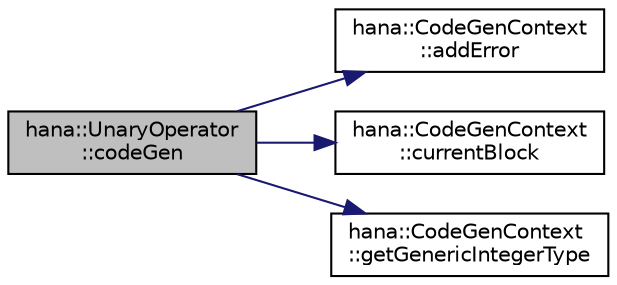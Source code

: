 digraph "hana::UnaryOperator::codeGen"
{
 // LATEX_PDF_SIZE
  edge [fontname="Helvetica",fontsize="10",labelfontname="Helvetica",labelfontsize="10"];
  node [fontname="Helvetica",fontsize="10",shape=record];
  rankdir="LR";
  Node1 [label="hana::UnaryOperator\l::codeGen",height=0.2,width=0.4,color="black", fillcolor="grey75", style="filled", fontcolor="black",tooltip=" "];
  Node1 -> Node2 [color="midnightblue",fontsize="10",style="solid",fontname="Helvetica"];
  Node2 [label="hana::CodeGenContext\l::addError",height=0.2,width=0.4,color="black", fillcolor="white", style="filled",URL="$classhana_1_1_code_gen_context.html#a9b8766a19ba43e57497cfacf27e06706",tooltip=" "];
  Node1 -> Node3 [color="midnightblue",fontsize="10",style="solid",fontname="Helvetica"];
  Node3 [label="hana::CodeGenContext\l::currentBlock",height=0.2,width=0.4,color="black", fillcolor="white", style="filled",URL="$classhana_1_1_code_gen_context.html#ab03838a9df07190a7289d01c3bb7f506",tooltip=" "];
  Node1 -> Node4 [color="midnightblue",fontsize="10",style="solid",fontname="Helvetica"];
  Node4 [label="hana::CodeGenContext\l::getGenericIntegerType",height=0.2,width=0.4,color="black", fillcolor="white", style="filled",URL="$classhana_1_1_code_gen_context.html#a03d03f2cef2ecf2f946009f801e52b93",tooltip=" "];
}
